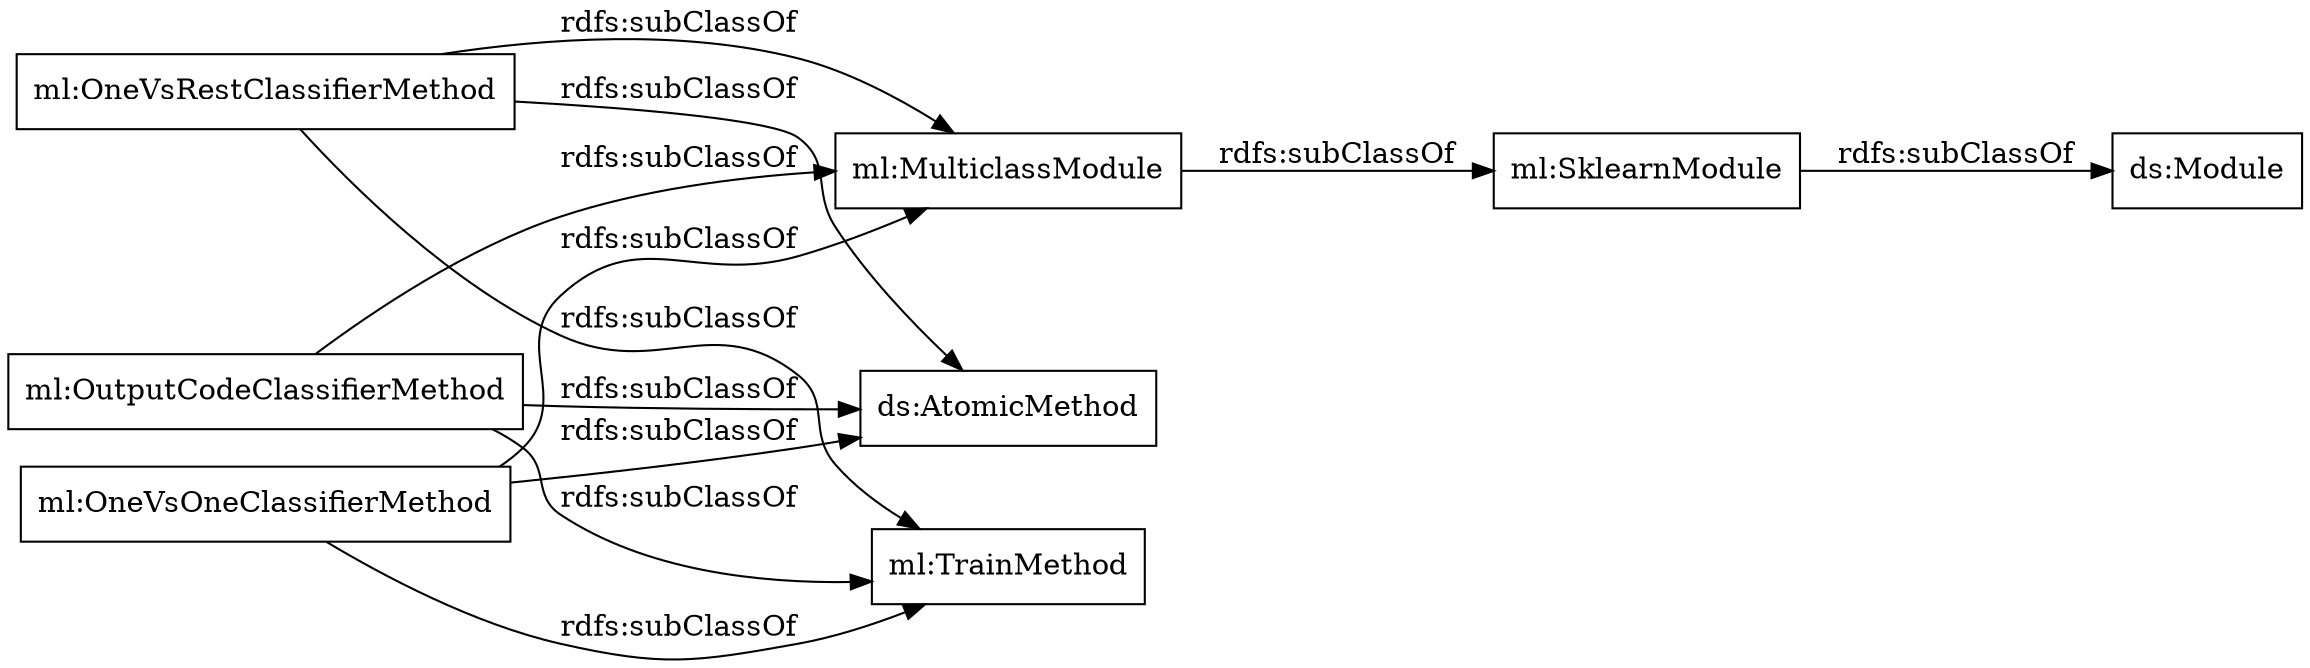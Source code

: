 digraph ar2dtool_diagram { 
rankdir=LR;
size="1000"
node [shape = rectangle, color="black"]; "ml:OutputCodeClassifierMethod" "ml:OneVsRestClassifierMethod" "ml:OneVsOneClassifierMethod" "ml:MulticlassModule" "ml:SklearnModule" ; /*classes style*/
	"ml:OneVsRestClassifierMethod" -> "ml:TrainMethod" [ label = "rdfs:subClassOf" ];
	"ml:OneVsRestClassifierMethod" -> "ml:MulticlassModule" [ label = "rdfs:subClassOf" ];
	"ml:OneVsRestClassifierMethod" -> "ds:AtomicMethod" [ label = "rdfs:subClassOf" ];
	"ml:SklearnModule" -> "ds:Module" [ label = "rdfs:subClassOf" ];
	"ml:OneVsOneClassifierMethod" -> "ml:TrainMethod" [ label = "rdfs:subClassOf" ];
	"ml:OneVsOneClassifierMethod" -> "ml:MulticlassModule" [ label = "rdfs:subClassOf" ];
	"ml:OneVsOneClassifierMethod" -> "ds:AtomicMethod" [ label = "rdfs:subClassOf" ];
	"ml:MulticlassModule" -> "ml:SklearnModule" [ label = "rdfs:subClassOf" ];
	"ml:OutputCodeClassifierMethod" -> "ml:TrainMethod" [ label = "rdfs:subClassOf" ];
	"ml:OutputCodeClassifierMethod" -> "ml:MulticlassModule" [ label = "rdfs:subClassOf" ];
	"ml:OutputCodeClassifierMethod" -> "ds:AtomicMethod" [ label = "rdfs:subClassOf" ];

}
